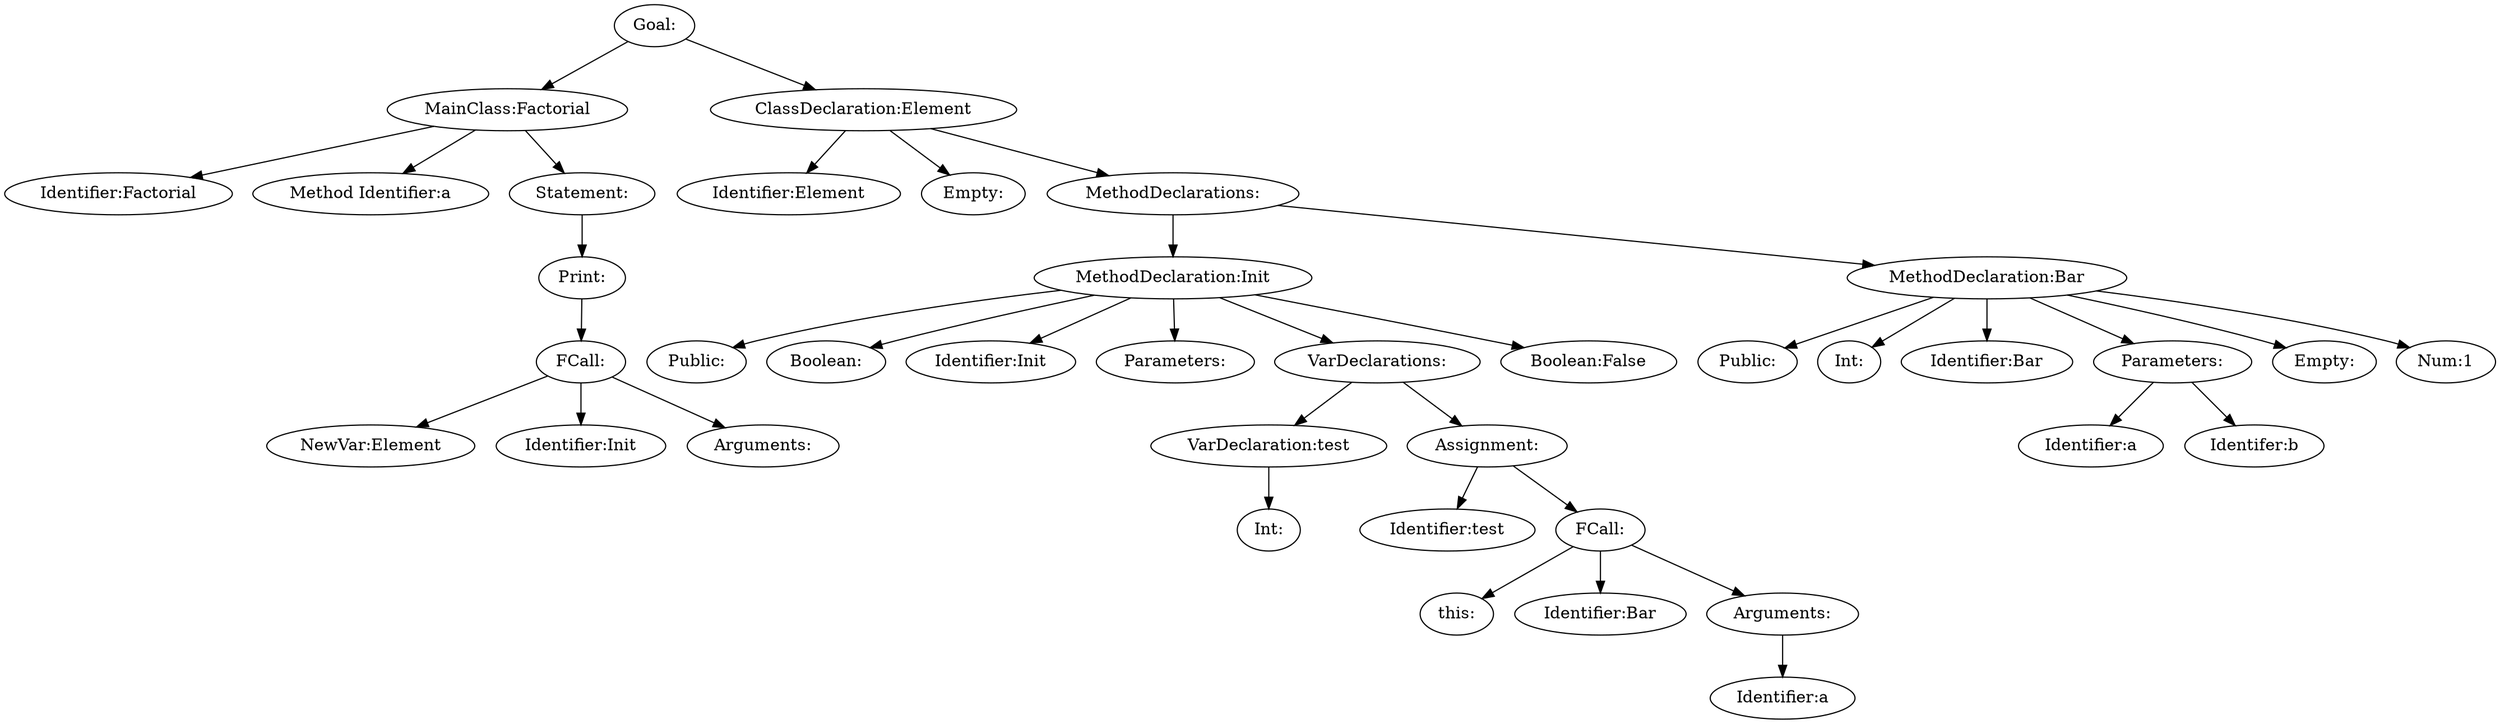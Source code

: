 digraph {
n0 [label="Goal:"];
n1 [label="MainClass:Factorial"];
n2 [label="Identifier:Factorial"];
n1 -> n2
n3 [label="Method Identifier:a"];
n1 -> n3
n4 [label="Statement:"];
n5 [label="Print:"];
n6 [label="FCall:"];
n7 [label="NewVar:Element"];
n6 -> n7
n8 [label="Identifier:Init"];
n6 -> n8
n9 [label="Arguments:"];
n6 -> n9
n5 -> n6
n4 -> n5
n1 -> n4
n0 -> n1
n10 [label="ClassDeclaration:Element"];
n11 [label="Identifier:Element"];
n10 -> n11
n12 [label="Empty:"];
n10 -> n12
n13 [label="MethodDeclarations:"];
n14 [label="MethodDeclaration:Init"];
n15 [label="Public:"];
n14 -> n15
n16 [label="Boolean:"];
n14 -> n16
n17 [label="Identifier:Init"];
n14 -> n17
n18 [label="Parameters:"];
n14 -> n18
n19 [label="VarDeclarations:"];
n20 [label="VarDeclaration:test"];
n21 [label="Int:"];
n20 -> n21
n19 -> n20
n22 [label="Assignment:"];
n23 [label="Identifier:test"];
n22 -> n23
n24 [label="FCall:"];
n25 [label="this:"];
n24 -> n25
n26 [label="Identifier:Bar"];
n24 -> n26
n27 [label="Arguments:"];
n28 [label="Identifier:a"];
n27 -> n28
n24 -> n27
n22 -> n24
n19 -> n22
n14 -> n19
n29 [label="Boolean:False"];
n14 -> n29
n13 -> n14
n30 [label="MethodDeclaration:Bar"];
n31 [label="Public:"];
n30 -> n31
n32 [label="Int:"];
n30 -> n32
n33 [label="Identifier:Bar"];
n30 -> n33
n34 [label="Parameters:"];
n35 [label="Identifier:a"];
n34 -> n35
n36 [label="Identifer:b"];
n34 -> n36
n30 -> n34
n37 [label="Empty:"];
n30 -> n37
n38 [label="Num:1"];
n30 -> n38
n13 -> n30
n10 -> n13
n0 -> n10
}
